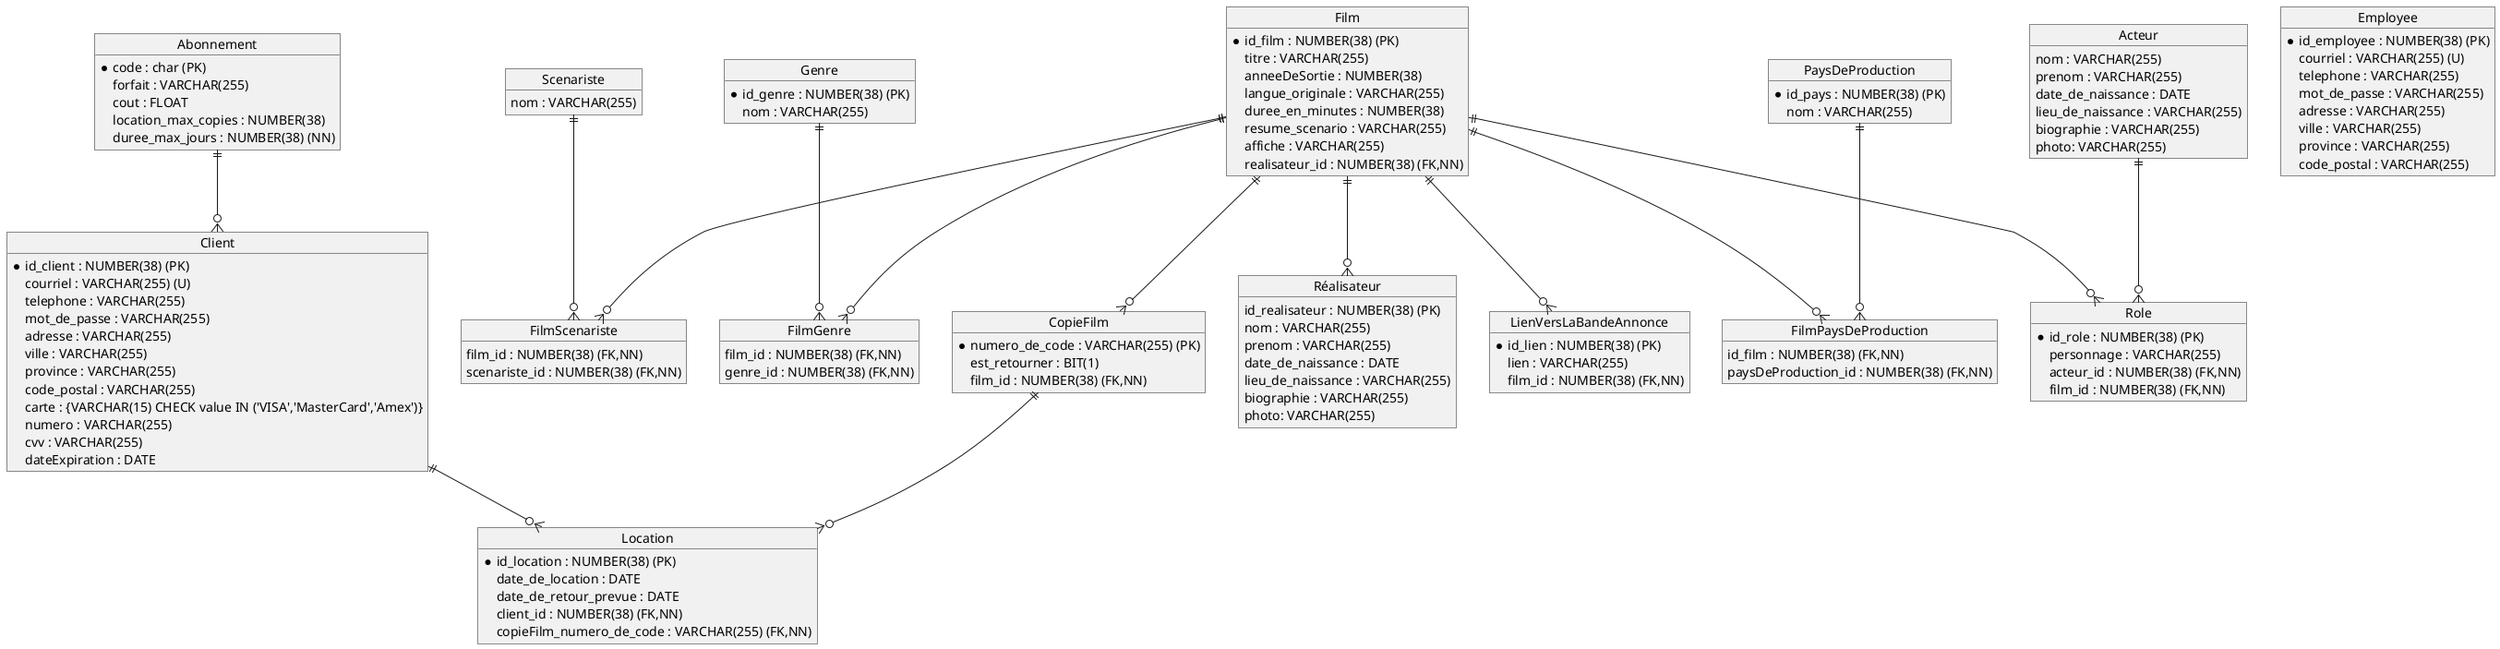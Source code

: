 @startuml
object "Client" as Client {
  *id_client : NUMBER(38) (PK)
  courriel : VARCHAR(255) (U)
  telephone : VARCHAR(255)
  mot_de_passe : VARCHAR(255)
  adresse : VARCHAR(255)
  ville : VARCHAR(255)
  province : VARCHAR(255)
  code_postal : VARCHAR(255)
  carte : {VARCHAR(15) CHECK value IN ('VISA','MasterCard','Amex')}
  numero : VARCHAR(255)
  cvv : VARCHAR(255)
  dateExpiration : DATE
}

object "Employee" as Employee {
  *id_employee : NUMBER(38) (PK)
  courriel : VARCHAR(255) (U)
  telephone : VARCHAR(255)
  mot_de_passe : VARCHAR(255)
  adresse : VARCHAR(255)
  ville : VARCHAR(255)
  province : VARCHAR(255)
  code_postal : VARCHAR(255)
}

object "Abonnement" as Abonnement {
  *code : char (PK)
  forfait : VARCHAR(255)
  cout : FLOAT
  location_max_copies : NUMBER(38)
  duree_max_jours : NUMBER(38) (NN)
}

object "Film" as Film {
  *id_film : NUMBER(38) (PK)
  titre : VARCHAR(255)
  anneeDeSortie : NUMBER(38)
  langue_originale : VARCHAR(255)
  duree_en_minutes : NUMBER(38)
  resume_scenario : VARCHAR(255)
  affiche : VARCHAR(255)
  realisateur_id : NUMBER(38) (FK,NN)
}

object "FilmScenariste" as FilmScenariste {
  film_id : NUMBER(38) (FK,NN)
  scenariste_id : NUMBER(38) (FK,NN)
}

object "Scenariste" as Scenariste {
  nom : VARCHAR(255)
}

object "FilmGenre" as FilmGenre {
  film_id : NUMBER(38) (FK,NN)
  genre_id : NUMBER(38) (FK,NN)
}

object "Genre" as Genre {
  *id_genre : NUMBER(38) (PK)
  nom : VARCHAR(255)
}

object "Acteur" as Acteur {
  nom : VARCHAR(255)
  prenom : VARCHAR(255)
  date_de_naissance : DATE
  lieu_de_naissance : VARCHAR(255)
  biographie : VARCHAR(255)
  photo: VARCHAR(255)
}

object "FilmPaysDeProduction" as FilmPaysDeProduction {
  id_film : NUMBER(38) (FK,NN)
  paysDeProduction_id : NUMBER(38) (FK,NN)
}

object "PaysDeProduction" as PaysDeProduction {
  *id_pays : NUMBER(38) (PK)
  nom : VARCHAR(255)
}

object "Role" as Role {
  *id_role : NUMBER(38) (PK)
  personnage : VARCHAR(255)
  acteur_id : NUMBER(38) (FK,NN)
  film_id : NUMBER(38) (FK,NN)
}

object "Réalisateur" as Réalisateur {
  id_realisateur : NUMBER(38) (PK)
  nom : VARCHAR(255)
  prenom : VARCHAR(255)
  date_de_naissance : DATE
  lieu_de_naissance : VARCHAR(255)
  biographie : VARCHAR(255)
  photo: VARCHAR(255)
}

object "CopieFilm" as CopieFilm {
  *numero_de_code : VARCHAR(255) (PK)
  est_retourner : BIT(1) 
  film_id : NUMBER(38) (FK,NN)
}

object "Location" as Location {
  *id_location : NUMBER(38) (PK)
  date_de_location : DATE
  date_de_retour_prevue : DATE
  client_id : NUMBER(38) (FK,NN)
  copieFilm_numero_de_code : VARCHAR(255) (FK,NN)
}

object "LienVersLaBandeAnnonce" as LienVersLaBandeAnnonce {
  *id_lien : NUMBER(38) (PK)
  lien : VARCHAR(255)
  film_id : NUMBER(38) (FK,NN)
}

Client ||--o{ Location
Film ||--o{ Role
Film ||--o{ Réalisateur
Film ||--o{ CopieFilm
CopieFilm ||--o{ Location
Acteur ||--o{ Role
Film ||--o{ LienVersLaBandeAnnonce
Film ||--o{ FilmScenariste
Scenariste ||--o{ FilmScenariste
Genre ||--o{ FilmGenre
Film ||--o{ FilmPaysDeProduction
PaysDeProduction ||--o{ FilmPaysDeProduction
Abonnement ||--o{ Client
Film ||--o{ FilmGenre
@enduml
